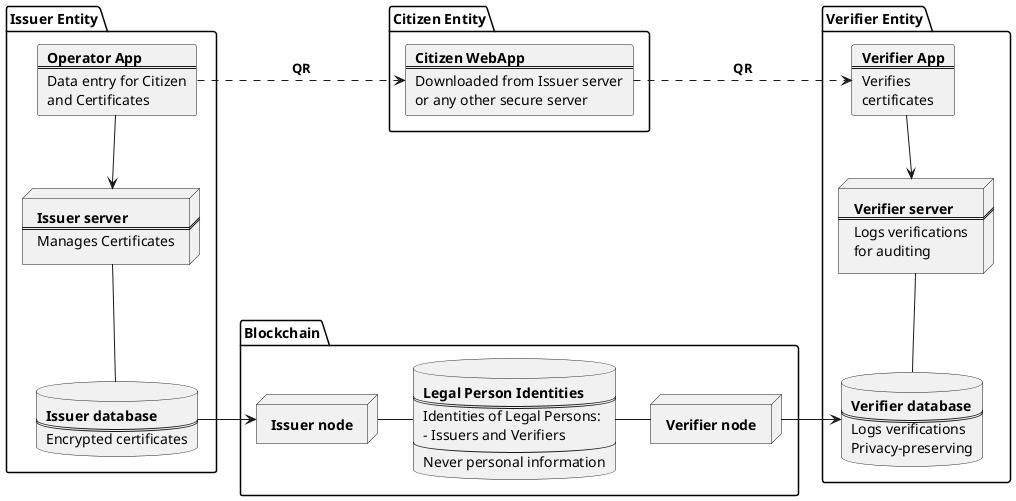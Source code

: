 @startuml SafeIsland_Components


package "Issuer Entity" {


  card OperatorApp [
    <b>Operator App
    ====
    Data entry for Citizen
    and Certificates
  ]


  node IssuerServer [
    <b>Issuer server
    ====
    Manages Certificates
  ]

  database IssuerDatabase [
    <b>Issuer database
    ====
    Encrypted certificates
  ]

}

package "Citizen Entity" {

  card CitizenApp [
    <b>Citizen WebApp
    ====
    Downloaded from Issuer server
    or any other secure server
  ]

}

package "Verifier Entity" {

  card VerifierApp [
    <b>Verifier App
    ====
    Verifies
    certificates
  ]


  node VerifierServer [
    <b>Verifier server
    ====
    Logs verifications
    for auditing
  ]

  database VerifierDatabase [
    <b>Verifier database
    ====
    Logs verifications
    Privacy-preserving
  ]


}

package Blockchain {

  database Identities [
    <b>Legal Person Identities
    ====
    Identities of Legal Persons:
    - Issuers and Verifiers
    ----
    Never personal information
  ]

  node VerifierNode [
    <b>Verifier node
  ]

  node IssuerNode [
    <b>Issuer node
  ]

}

IssuerDatabase -right-> IssuerNode


OperatorApp .right.> CitizenApp: <b>QR</b>
CitizenApp .right.> VerifierApp: <b>QR</b>
OperatorApp --> IssuerServer
IssuerServer -- IssuerDatabase

IssuerNode -r- Identities
VerifierNode -l- Identities


VerifierNode -right-> VerifierDatabase

VerifierApp --> VerifierServer
VerifierServer -- VerifierDatabase



@enduml

